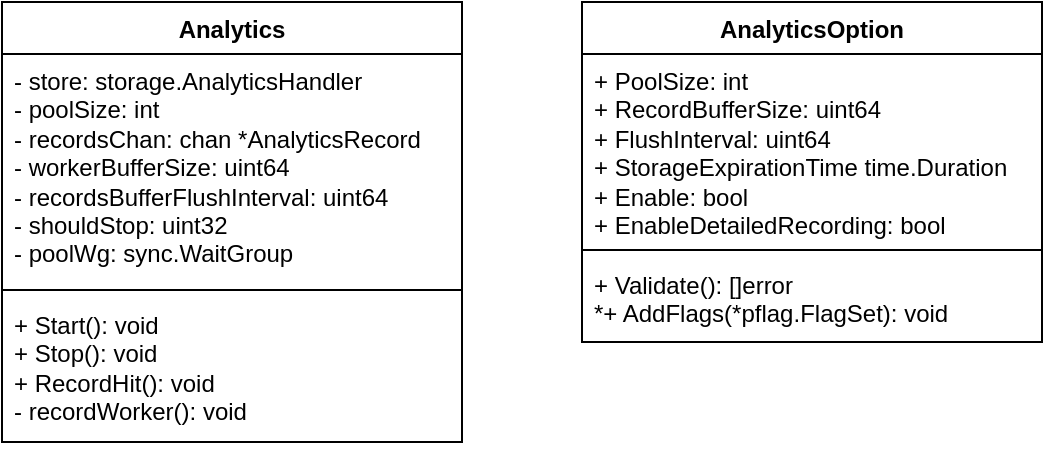 <mxfile version="21.6.8" type="github">
  <diagram id="C5RBs43oDa-KdzZeNtuy" name="Page-1">
    <mxGraphModel dx="1242" dy="790" grid="1" gridSize="10" guides="1" tooltips="1" connect="1" arrows="1" fold="1" page="1" pageScale="1" pageWidth="827" pageHeight="1169" math="0" shadow="0">
      <root>
        <mxCell id="WIyWlLk6GJQsqaUBKTNV-0" />
        <mxCell id="WIyWlLk6GJQsqaUBKTNV-1" parent="WIyWlLk6GJQsqaUBKTNV-0" />
        <mxCell id="FrSUrsEjo2eyq7ZfQmNP-0" value="AnalyticsOption" style="swimlane;fontStyle=1;align=center;verticalAlign=top;childLayout=stackLayout;horizontal=1;startSize=26;horizontalStack=0;resizeParent=1;resizeParentMax=0;resizeLast=0;collapsible=1;marginBottom=0;whiteSpace=wrap;html=1;" vertex="1" parent="WIyWlLk6GJQsqaUBKTNV-1">
          <mxGeometry x="470" y="310" width="230" height="170" as="geometry" />
        </mxCell>
        <mxCell id="FrSUrsEjo2eyq7ZfQmNP-1" value="+ PoolSize: int&lt;br&gt;+ RecordBufferSize: uint64&lt;br&gt;+ FlushInterval: uint64&lt;br&gt;+ StorageExpirationTime time.Duration&lt;br&gt;+ Enable: bool&lt;br&gt;+ EnableDetailedRecording: bool&lt;br&gt;" style="text;strokeColor=none;fillColor=none;align=left;verticalAlign=top;spacingLeft=4;spacingRight=4;overflow=hidden;rotatable=0;points=[[0,0.5],[1,0.5]];portConstraint=eastwest;whiteSpace=wrap;html=1;" vertex="1" parent="FrSUrsEjo2eyq7ZfQmNP-0">
          <mxGeometry y="26" width="230" height="94" as="geometry" />
        </mxCell>
        <mxCell id="FrSUrsEjo2eyq7ZfQmNP-2" value="" style="line;strokeWidth=1;fillColor=none;align=left;verticalAlign=middle;spacingTop=-1;spacingLeft=3;spacingRight=3;rotatable=0;labelPosition=right;points=[];portConstraint=eastwest;strokeColor=inherit;" vertex="1" parent="FrSUrsEjo2eyq7ZfQmNP-0">
          <mxGeometry y="120" width="230" height="8" as="geometry" />
        </mxCell>
        <mxCell id="FrSUrsEjo2eyq7ZfQmNP-3" value="+ Validate(): []error&lt;br&gt;*+ AddFlags(*pflag.FlagSet): void" style="text;strokeColor=none;fillColor=none;align=left;verticalAlign=top;spacingLeft=4;spacingRight=4;overflow=hidden;rotatable=0;points=[[0,0.5],[1,0.5]];portConstraint=eastwest;whiteSpace=wrap;html=1;" vertex="1" parent="FrSUrsEjo2eyq7ZfQmNP-0">
          <mxGeometry y="128" width="230" height="42" as="geometry" />
        </mxCell>
        <mxCell id="FrSUrsEjo2eyq7ZfQmNP-4" value="Analytics" style="swimlane;fontStyle=1;align=center;verticalAlign=top;childLayout=stackLayout;horizontal=1;startSize=26;horizontalStack=0;resizeParent=1;resizeParentMax=0;resizeLast=0;collapsible=1;marginBottom=0;whiteSpace=wrap;html=1;" vertex="1" parent="WIyWlLk6GJQsqaUBKTNV-1">
          <mxGeometry x="180" y="310" width="230" height="220" as="geometry" />
        </mxCell>
        <mxCell id="FrSUrsEjo2eyq7ZfQmNP-5" value="- store: storage.AnalyticsHandler&lt;br&gt;- poolSize: int&lt;br&gt;- recordsChan: chan *AnalyticsRecord&lt;br&gt;- workerBufferSize: uint64&lt;br&gt;- recordsBufferFlushInterval: uint64&lt;br&gt;- shouldStop: uint32&lt;br&gt;- poolWg: sync.WaitGroup" style="text;strokeColor=none;fillColor=none;align=left;verticalAlign=top;spacingLeft=4;spacingRight=4;overflow=hidden;rotatable=0;points=[[0,0.5],[1,0.5]];portConstraint=eastwest;whiteSpace=wrap;html=1;" vertex="1" parent="FrSUrsEjo2eyq7ZfQmNP-4">
          <mxGeometry y="26" width="230" height="114" as="geometry" />
        </mxCell>
        <mxCell id="FrSUrsEjo2eyq7ZfQmNP-6" value="" style="line;strokeWidth=1;fillColor=none;align=left;verticalAlign=middle;spacingTop=-1;spacingLeft=3;spacingRight=3;rotatable=0;labelPosition=right;points=[];portConstraint=eastwest;strokeColor=inherit;" vertex="1" parent="FrSUrsEjo2eyq7ZfQmNP-4">
          <mxGeometry y="140" width="230" height="8" as="geometry" />
        </mxCell>
        <mxCell id="FrSUrsEjo2eyq7ZfQmNP-7" value="+ Start(): void&lt;br&gt;+ Stop(): void&lt;br&gt;+ RecordHit(): void&lt;br&gt;- recordWorker(): void" style="text;strokeColor=none;fillColor=none;align=left;verticalAlign=top;spacingLeft=4;spacingRight=4;overflow=hidden;rotatable=0;points=[[0,0.5],[1,0.5]];portConstraint=eastwest;whiteSpace=wrap;html=1;" vertex="1" parent="FrSUrsEjo2eyq7ZfQmNP-4">
          <mxGeometry y="148" width="230" height="72" as="geometry" />
        </mxCell>
      </root>
    </mxGraphModel>
  </diagram>
</mxfile>
